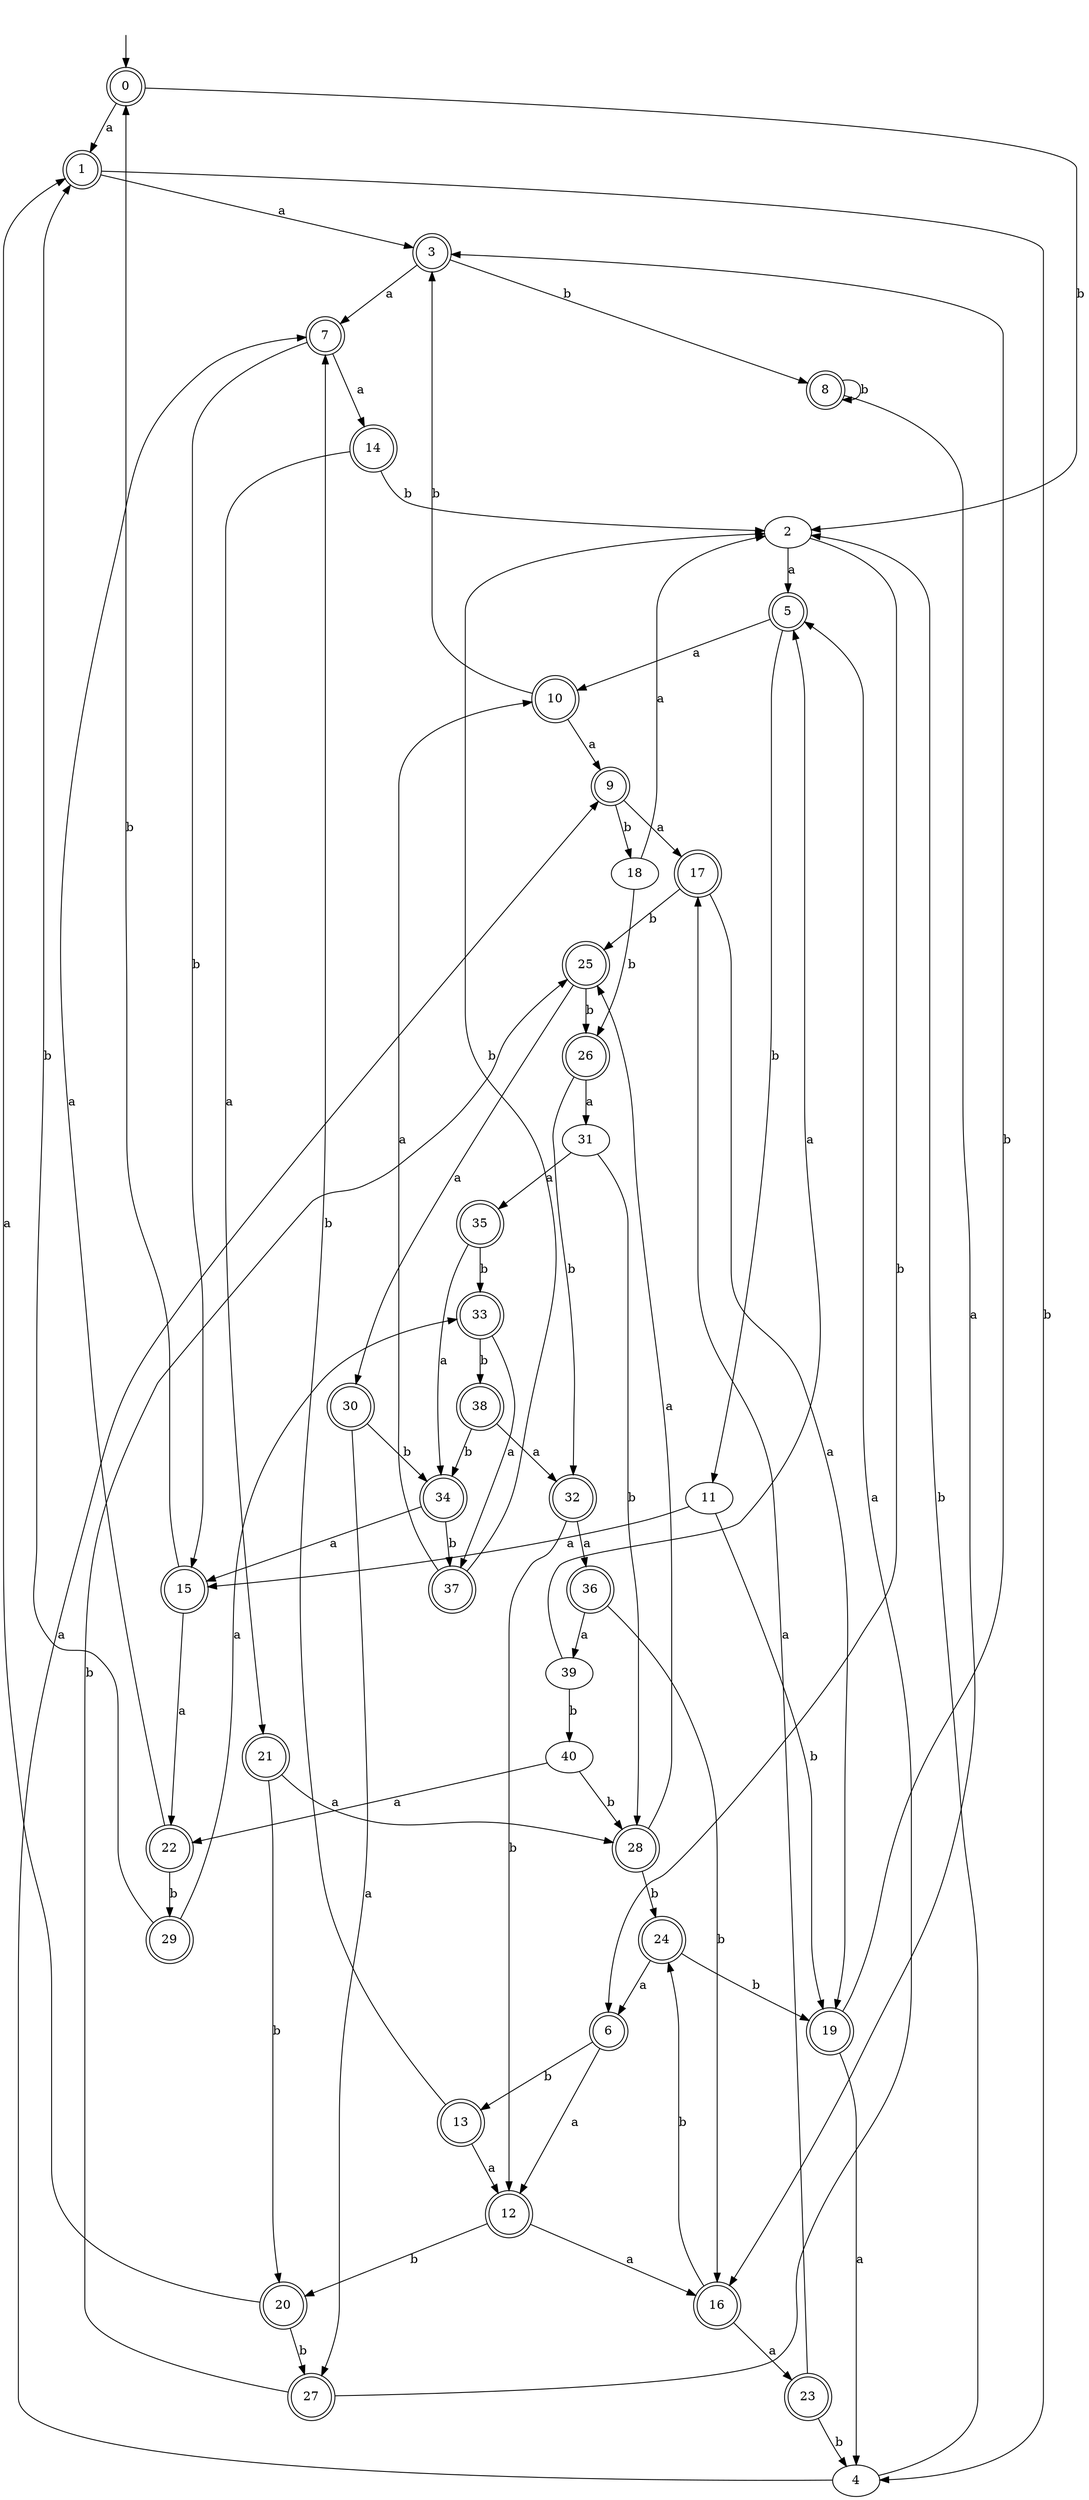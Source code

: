 digraph RandomDFA {
  __start0 [label="", shape=none];
  __start0 -> 0 [label=""];
  0 [shape=circle] [shape=doublecircle]
  0 -> 1 [label="a"]
  0 -> 2 [label="b"]
  1 [shape=doublecircle]
  1 -> 3 [label="a"]
  1 -> 4 [label="b"]
  2
  2 -> 5 [label="a"]
  2 -> 6 [label="b"]
  3 [shape=doublecircle]
  3 -> 7 [label="a"]
  3 -> 8 [label="b"]
  4
  4 -> 9 [label="a"]
  4 -> 2 [label="b"]
  5 [shape=doublecircle]
  5 -> 10 [label="a"]
  5 -> 11 [label="b"]
  6 [shape=doublecircle]
  6 -> 12 [label="a"]
  6 -> 13 [label="b"]
  7 [shape=doublecircle]
  7 -> 14 [label="a"]
  7 -> 15 [label="b"]
  8 [shape=doublecircle]
  8 -> 16 [label="a"]
  8 -> 8 [label="b"]
  9 [shape=doublecircle]
  9 -> 17 [label="a"]
  9 -> 18 [label="b"]
  10 [shape=doublecircle]
  10 -> 9 [label="a"]
  10 -> 3 [label="b"]
  11
  11 -> 15 [label="a"]
  11 -> 19 [label="b"]
  12 [shape=doublecircle]
  12 -> 16 [label="a"]
  12 -> 20 [label="b"]
  13 [shape=doublecircle]
  13 -> 12 [label="a"]
  13 -> 7 [label="b"]
  14 [shape=doublecircle]
  14 -> 21 [label="a"]
  14 -> 2 [label="b"]
  15 [shape=doublecircle]
  15 -> 22 [label="a"]
  15 -> 0 [label="b"]
  16 [shape=doublecircle]
  16 -> 23 [label="a"]
  16 -> 24 [label="b"]
  17 [shape=doublecircle]
  17 -> 19 [label="a"]
  17 -> 25 [label="b"]
  18
  18 -> 2 [label="a"]
  18 -> 26 [label="b"]
  19 [shape=doublecircle]
  19 -> 4 [label="a"]
  19 -> 3 [label="b"]
  20 [shape=doublecircle]
  20 -> 1 [label="a"]
  20 -> 27 [label="b"]
  21 [shape=doublecircle]
  21 -> 28 [label="a"]
  21 -> 20 [label="b"]
  22 [shape=doublecircle]
  22 -> 7 [label="a"]
  22 -> 29 [label="b"]
  23 [shape=doublecircle]
  23 -> 17 [label="a"]
  23 -> 4 [label="b"]
  24 [shape=doublecircle]
  24 -> 6 [label="a"]
  24 -> 19 [label="b"]
  25 [shape=doublecircle]
  25 -> 30 [label="a"]
  25 -> 26 [label="b"]
  26 [shape=doublecircle]
  26 -> 31 [label="a"]
  26 -> 32 [label="b"]
  27 [shape=doublecircle]
  27 -> 5 [label="a"]
  27 -> 25 [label="b"]
  28 [shape=doublecircle]
  28 -> 25 [label="a"]
  28 -> 24 [label="b"]
  29 [shape=doublecircle]
  29 -> 33 [label="a"]
  29 -> 1 [label="b"]
  30 [shape=doublecircle]
  30 -> 27 [label="a"]
  30 -> 34 [label="b"]
  31
  31 -> 35 [label="a"]
  31 -> 28 [label="b"]
  32 [shape=doublecircle]
  32 -> 36 [label="a"]
  32 -> 12 [label="b"]
  33 [shape=doublecircle]
  33 -> 37 [label="a"]
  33 -> 38 [label="b"]
  34 [shape=doublecircle]
  34 -> 15 [label="a"]
  34 -> 37 [label="b"]
  35 [shape=doublecircle]
  35 -> 34 [label="a"]
  35 -> 33 [label="b"]
  36 [shape=doublecircle]
  36 -> 39 [label="a"]
  36 -> 16 [label="b"]
  37 [shape=doublecircle]
  37 -> 10 [label="a"]
  37 -> 2 [label="b"]
  38 [shape=doublecircle]
  38 -> 32 [label="a"]
  38 -> 34 [label="b"]
  39
  39 -> 5 [label="a"]
  39 -> 40 [label="b"]
  40
  40 -> 22 [label="a"]
  40 -> 28 [label="b"]
}
